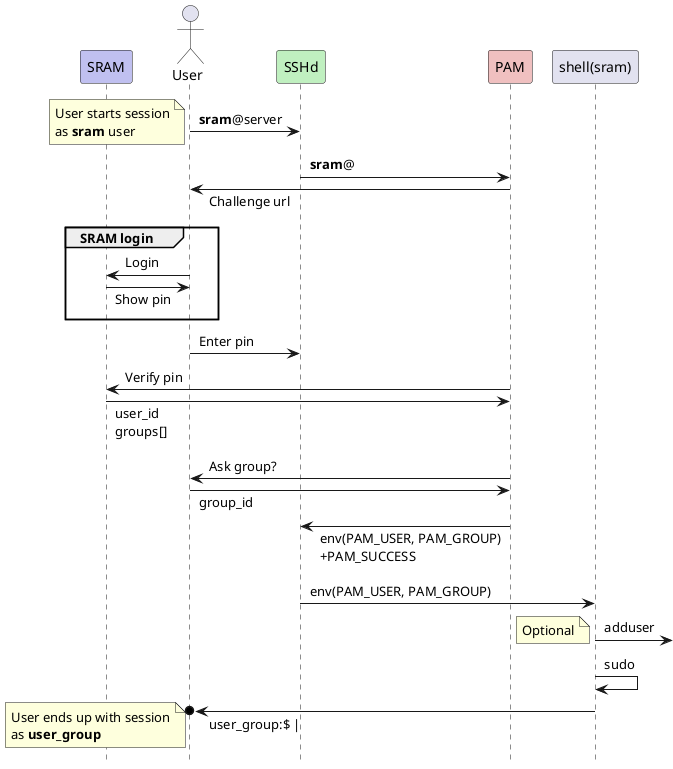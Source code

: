 @startuml
skinparam ParticipantPadding 5
skinparam SequenceMessagePadding 2
skinparam responseMessageBelowArrow true
hide footbox

participant "SRAM" as SRAM #c0c0f0
actor "User"  as user
participant "SSHd" as SSH #c0f0c0
participant "PAM" as PAM #f0c0c0
participant "shell(sram)" as sram@shell

user -> SSH: **sram**@server
note left: User starts session\nas **sram** user

SSH -> PAM: **sram**@
user <- PAM: Challenge url

group SRAM login
user -> SRAM: Login
user <- SRAM: Show pin
end

user -> SSH: Enter pin
PAM -> SRAM: Verify pin
PAM <- SRAM: user_id\ngroups[]
PAM -> user: Ask group?
PAM <- user: group_id

SSH <- PAM: env(PAM_USER, PAM_GROUP)\n+PAM_SUCCESS
SSH -> sram@shell: env(PAM_USER, PAM_GROUP)

sram@shell ->]: adduser
note left: Optional

sram@shell -> sram@shell: sudo

user o<- sram@shell: user_group:$ |
note left: User ends up with session\nas **user_group**
@enduml